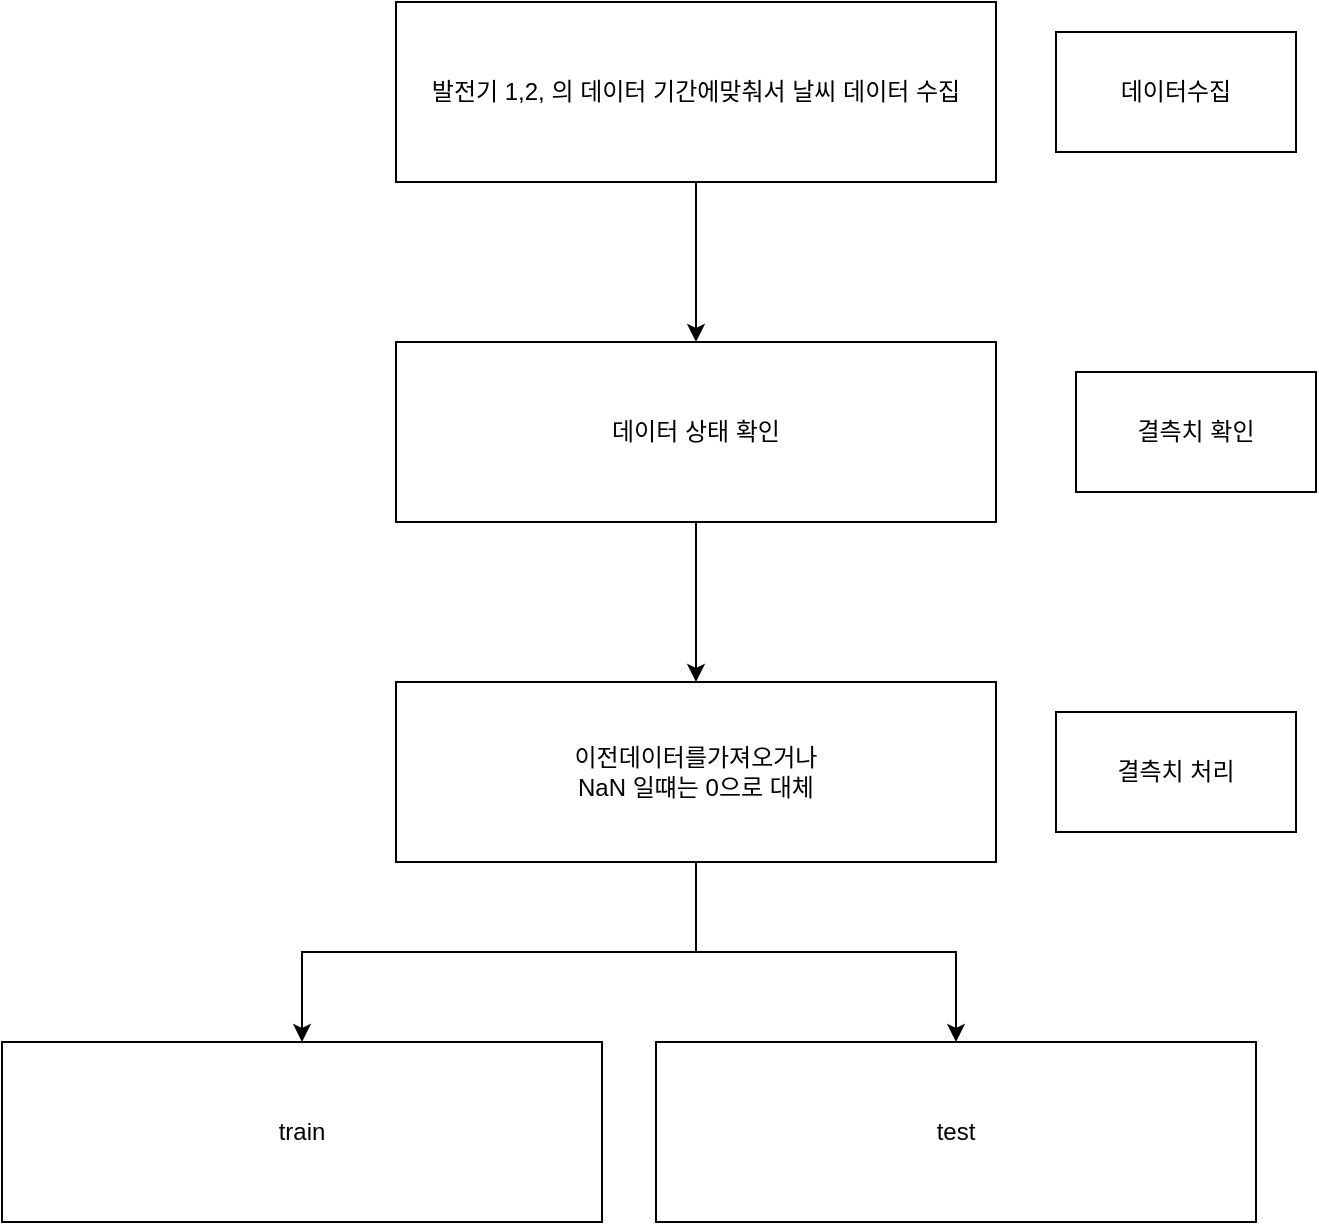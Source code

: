 <mxfile version="22.1.5" type="github">
  <diagram name="페이지-1" id="6xDAHY-PFdrt-k60f_tK">
    <mxGraphModel dx="1691" dy="1039" grid="1" gridSize="10" guides="1" tooltips="1" connect="1" arrows="1" fold="1" page="1" pageScale="1" pageWidth="827" pageHeight="1169" math="0" shadow="0">
      <root>
        <mxCell id="0" />
        <mxCell id="1" parent="0" />
        <mxCell id="EiSODAqxG9cKcMxGd4C--5" value="" style="edgeStyle=orthogonalEdgeStyle;rounded=0;orthogonalLoop=1;jettySize=auto;html=1;" edge="1" parent="1" source="EiSODAqxG9cKcMxGd4C--1" target="EiSODAqxG9cKcMxGd4C--4">
          <mxGeometry relative="1" as="geometry" />
        </mxCell>
        <mxCell id="EiSODAqxG9cKcMxGd4C--1" value="발전기 1,2, 의 데이터 기간에맞춰서 날씨 데이터 수집" style="rounded=0;whiteSpace=wrap;html=1;" vertex="1" parent="1">
          <mxGeometry x="-630" y="120" width="300" height="90" as="geometry" />
        </mxCell>
        <mxCell id="EiSODAqxG9cKcMxGd4C--2" value="데이터수집" style="rounded=0;whiteSpace=wrap;html=1;" vertex="1" parent="1">
          <mxGeometry x="-300" y="135" width="120" height="60" as="geometry" />
        </mxCell>
        <mxCell id="EiSODAqxG9cKcMxGd4C--8" value="" style="edgeStyle=orthogonalEdgeStyle;rounded=0;orthogonalLoop=1;jettySize=auto;html=1;" edge="1" parent="1" source="EiSODAqxG9cKcMxGd4C--4" target="EiSODAqxG9cKcMxGd4C--7">
          <mxGeometry relative="1" as="geometry" />
        </mxCell>
        <mxCell id="EiSODAqxG9cKcMxGd4C--4" value="데이터 상태 확인" style="rounded=0;whiteSpace=wrap;html=1;" vertex="1" parent="1">
          <mxGeometry x="-630" y="290" width="300" height="90" as="geometry" />
        </mxCell>
        <mxCell id="EiSODAqxG9cKcMxGd4C--6" value="결측치 확인" style="rounded=0;whiteSpace=wrap;html=1;" vertex="1" parent="1">
          <mxGeometry x="-290" y="305" width="120" height="60" as="geometry" />
        </mxCell>
        <mxCell id="EiSODAqxG9cKcMxGd4C--11" value="" style="edgeStyle=orthogonalEdgeStyle;rounded=0;orthogonalLoop=1;jettySize=auto;html=1;" edge="1" parent="1" source="EiSODAqxG9cKcMxGd4C--7" target="EiSODAqxG9cKcMxGd4C--10">
          <mxGeometry relative="1" as="geometry" />
        </mxCell>
        <mxCell id="EiSODAqxG9cKcMxGd4C--13" value="" style="edgeStyle=orthogonalEdgeStyle;rounded=0;orthogonalLoop=1;jettySize=auto;html=1;" edge="1" parent="1" source="EiSODAqxG9cKcMxGd4C--7" target="EiSODAqxG9cKcMxGd4C--12">
          <mxGeometry relative="1" as="geometry" />
        </mxCell>
        <mxCell id="EiSODAqxG9cKcMxGd4C--7" value="이전데이터를가져오거나&lt;br&gt;NaN 일떄는 0으로 대체" style="rounded=0;whiteSpace=wrap;html=1;" vertex="1" parent="1">
          <mxGeometry x="-630" y="460" width="300" height="90" as="geometry" />
        </mxCell>
        <mxCell id="EiSODAqxG9cKcMxGd4C--9" value="결측치 처리" style="rounded=0;whiteSpace=wrap;html=1;" vertex="1" parent="1">
          <mxGeometry x="-300" y="475" width="120" height="60" as="geometry" />
        </mxCell>
        <mxCell id="EiSODAqxG9cKcMxGd4C--10" value="train" style="rounded=0;whiteSpace=wrap;html=1;" vertex="1" parent="1">
          <mxGeometry x="-827" y="640" width="300" height="90" as="geometry" />
        </mxCell>
        <mxCell id="EiSODAqxG9cKcMxGd4C--12" value="test" style="rounded=0;whiteSpace=wrap;html=1;" vertex="1" parent="1">
          <mxGeometry x="-500" y="640" width="300" height="90" as="geometry" />
        </mxCell>
      </root>
    </mxGraphModel>
  </diagram>
</mxfile>
